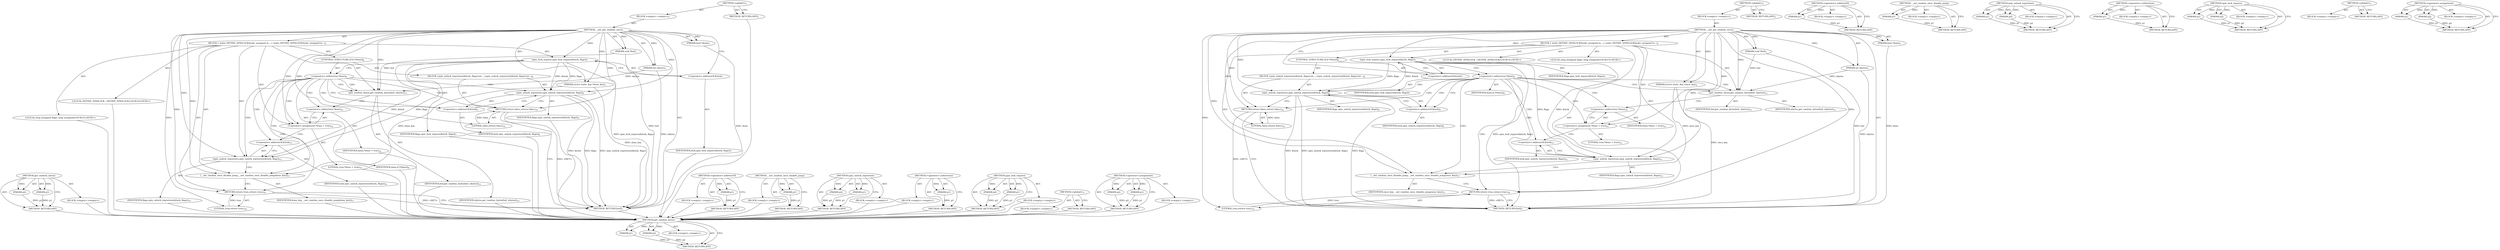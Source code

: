 digraph "&lt;operator&gt;.assignment" {
vulnerable_92 [label=<(METHOD,get_random_bytes)>];
vulnerable_93 [label=<(PARAM,p1)>];
vulnerable_94 [label=<(PARAM,p2)>];
vulnerable_95 [label=<(BLOCK,&lt;empty&gt;,&lt;empty&gt;)>];
vulnerable_96 [label=<(METHOD_RETURN,ANY)>];
vulnerable_6 [label=<(METHOD,&lt;global&gt;)<SUB>1</SUB>>];
vulnerable_7 [label=<(BLOCK,&lt;empty&gt;,&lt;empty&gt;)<SUB>1</SUB>>];
vulnerable_8 [label=<(METHOD,__net_get_random_once)<SUB>1</SUB>>];
vulnerable_9 [label=<(PARAM,void *buf)<SUB>1</SUB>>];
vulnerable_10 [label=<(PARAM,int nbytes)<SUB>1</SUB>>];
vulnerable_11 [label=<(PARAM,bool *done)<SUB>1</SUB>>];
vulnerable_12 [label=<(PARAM,struct static_key *done_key)<SUB>2</SUB>>];
vulnerable_13 [label=<(BLOCK,{
 	static DEFINE_SPINLOCK(lock);
 	unsigned lo...,{
 	static DEFINE_SPINLOCK(lock);
 	unsigned lo...)<SUB>3</SUB>>];
vulnerable_14 [label="<(LOCAL,DEFINE_SPINLOCK : DEFINE_SPINLOCK)<SUB>4</SUB>>"];
vulnerable_15 [label="<(LOCAL,long unsigned flags: long unsigned)<SUB>5</SUB>>"];
vulnerable_16 [label=<(spin_lock_irqsave,spin_lock_irqsave(&amp;lock, flags))<SUB>7</SUB>>];
vulnerable_17 [label=<(&lt;operator&gt;.addressOf,&amp;lock)<SUB>7</SUB>>];
vulnerable_18 [label=<(IDENTIFIER,lock,spin_lock_irqsave(&amp;lock, flags))<SUB>7</SUB>>];
vulnerable_19 [label=<(IDENTIFIER,flags,spin_lock_irqsave(&amp;lock, flags))<SUB>7</SUB>>];
vulnerable_20 [label=<(CONTROL_STRUCTURE,IF,if (*done))<SUB>8</SUB>>];
vulnerable_21 [label=<(&lt;operator&gt;.indirection,*done)<SUB>8</SUB>>];
vulnerable_22 [label=<(IDENTIFIER,done,if (*done))<SUB>8</SUB>>];
vulnerable_23 [label=<(BLOCK,{
		spin_unlock_irqrestore(&amp;lock, flags);
		ret...,{
		spin_unlock_irqrestore(&amp;lock, flags);
		ret...)<SUB>8</SUB>>];
vulnerable_24 [label=<(spin_unlock_irqrestore,spin_unlock_irqrestore(&amp;lock, flags))<SUB>9</SUB>>];
vulnerable_25 [label=<(&lt;operator&gt;.addressOf,&amp;lock)<SUB>9</SUB>>];
vulnerable_26 [label=<(IDENTIFIER,lock,spin_unlock_irqrestore(&amp;lock, flags))<SUB>9</SUB>>];
vulnerable_27 [label=<(IDENTIFIER,flags,spin_unlock_irqrestore(&amp;lock, flags))<SUB>9</SUB>>];
vulnerable_28 [label=<(RETURN,return false;,return false;)<SUB>10</SUB>>];
vulnerable_29 [label=<(LITERAL,false,return false;)<SUB>10</SUB>>];
vulnerable_30 [label=<(get_random_bytes,get_random_bytes(buf, nbytes))<SUB>13</SUB>>];
vulnerable_31 [label=<(IDENTIFIER,buf,get_random_bytes(buf, nbytes))<SUB>13</SUB>>];
vulnerable_32 [label=<(IDENTIFIER,nbytes,get_random_bytes(buf, nbytes))<SUB>13</SUB>>];
vulnerable_33 [label=<(&lt;operator&gt;.assignment,*done = true)<SUB>14</SUB>>];
vulnerable_34 [label=<(&lt;operator&gt;.indirection,*done)<SUB>14</SUB>>];
vulnerable_35 [label=<(IDENTIFIER,done,*done = true)<SUB>14</SUB>>];
vulnerable_36 [label=<(LITERAL,true,*done = true)<SUB>14</SUB>>];
vulnerable_37 [label=<(spin_unlock_irqrestore,spin_unlock_irqrestore(&amp;lock, flags))<SUB>15</SUB>>];
vulnerable_38 [label=<(&lt;operator&gt;.addressOf,&amp;lock)<SUB>15</SUB>>];
vulnerable_39 [label=<(IDENTIFIER,lock,spin_unlock_irqrestore(&amp;lock, flags))<SUB>15</SUB>>];
vulnerable_40 [label=<(IDENTIFIER,flags,spin_unlock_irqrestore(&amp;lock, flags))<SUB>15</SUB>>];
vulnerable_41 [label=<(__net_random_once_disable_jump,__net_random_once_disable_jump(done_key))<SUB>17</SUB>>];
vulnerable_42 [label=<(IDENTIFIER,done_key,__net_random_once_disable_jump(done_key))<SUB>17</SUB>>];
vulnerable_43 [label=<(RETURN,return true;,return true;)<SUB>19</SUB>>];
vulnerable_44 [label=<(LITERAL,true,return true;)<SUB>19</SUB>>];
vulnerable_45 [label=<(METHOD_RETURN,bool)<SUB>1</SUB>>];
vulnerable_47 [label=<(METHOD_RETURN,ANY)<SUB>1</SUB>>];
vulnerable_79 [label=<(METHOD,&lt;operator&gt;.addressOf)>];
vulnerable_80 [label=<(PARAM,p1)>];
vulnerable_81 [label=<(BLOCK,&lt;empty&gt;,&lt;empty&gt;)>];
vulnerable_82 [label=<(METHOD_RETURN,ANY)>];
vulnerable_102 [label=<(METHOD,__net_random_once_disable_jump)>];
vulnerable_103 [label=<(PARAM,p1)>];
vulnerable_104 [label=<(BLOCK,&lt;empty&gt;,&lt;empty&gt;)>];
vulnerable_105 [label=<(METHOD_RETURN,ANY)>];
vulnerable_87 [label=<(METHOD,spin_unlock_irqrestore)>];
vulnerable_88 [label=<(PARAM,p1)>];
vulnerable_89 [label=<(PARAM,p2)>];
vulnerable_90 [label=<(BLOCK,&lt;empty&gt;,&lt;empty&gt;)>];
vulnerable_91 [label=<(METHOD_RETURN,ANY)>];
vulnerable_83 [label=<(METHOD,&lt;operator&gt;.indirection)>];
vulnerable_84 [label=<(PARAM,p1)>];
vulnerable_85 [label=<(BLOCK,&lt;empty&gt;,&lt;empty&gt;)>];
vulnerable_86 [label=<(METHOD_RETURN,ANY)>];
vulnerable_74 [label=<(METHOD,spin_lock_irqsave)>];
vulnerable_75 [label=<(PARAM,p1)>];
vulnerable_76 [label=<(PARAM,p2)>];
vulnerable_77 [label=<(BLOCK,&lt;empty&gt;,&lt;empty&gt;)>];
vulnerable_78 [label=<(METHOD_RETURN,ANY)>];
vulnerable_68 [label=<(METHOD,&lt;global&gt;)<SUB>1</SUB>>];
vulnerable_69 [label=<(BLOCK,&lt;empty&gt;,&lt;empty&gt;)>];
vulnerable_70 [label=<(METHOD_RETURN,ANY)>];
vulnerable_97 [label=<(METHOD,&lt;operator&gt;.assignment)>];
vulnerable_98 [label=<(PARAM,p1)>];
vulnerable_99 [label=<(PARAM,p2)>];
vulnerable_100 [label=<(BLOCK,&lt;empty&gt;,&lt;empty&gt;)>];
vulnerable_101 [label=<(METHOD_RETURN,ANY)>];
fixed_92 [label=<(METHOD,get_random_bytes)>];
fixed_93 [label=<(PARAM,p1)>];
fixed_94 [label=<(PARAM,p2)>];
fixed_95 [label=<(BLOCK,&lt;empty&gt;,&lt;empty&gt;)>];
fixed_96 [label=<(METHOD_RETURN,ANY)>];
fixed_6 [label=<(METHOD,&lt;global&gt;)<SUB>1</SUB>>];
fixed_7 [label=<(BLOCK,&lt;empty&gt;,&lt;empty&gt;)<SUB>1</SUB>>];
fixed_8 [label=<(METHOD,__net_get_random_once)<SUB>1</SUB>>];
fixed_9 [label=<(PARAM,void *buf)<SUB>1</SUB>>];
fixed_10 [label=<(PARAM,int nbytes)<SUB>1</SUB>>];
fixed_11 [label=<(PARAM,bool *done)<SUB>1</SUB>>];
fixed_12 [label=<(PARAM,struct static_key *once_key)<SUB>2</SUB>>];
fixed_13 [label=<(BLOCK,{
 	static DEFINE_SPINLOCK(lock);
 	unsigned lo...,{
 	static DEFINE_SPINLOCK(lock);
 	unsigned lo...)<SUB>3</SUB>>];
fixed_14 [label="<(LOCAL,DEFINE_SPINLOCK : DEFINE_SPINLOCK)<SUB>4</SUB>>"];
fixed_15 [label="<(LOCAL,long unsigned flags: long unsigned)<SUB>5</SUB>>"];
fixed_16 [label=<(spin_lock_irqsave,spin_lock_irqsave(&amp;lock, flags))<SUB>7</SUB>>];
fixed_17 [label=<(&lt;operator&gt;.addressOf,&amp;lock)<SUB>7</SUB>>];
fixed_18 [label=<(IDENTIFIER,lock,spin_lock_irqsave(&amp;lock, flags))<SUB>7</SUB>>];
fixed_19 [label=<(IDENTIFIER,flags,spin_lock_irqsave(&amp;lock, flags))<SUB>7</SUB>>];
fixed_20 [label=<(CONTROL_STRUCTURE,IF,if (*done))<SUB>8</SUB>>];
fixed_21 [label=<(&lt;operator&gt;.indirection,*done)<SUB>8</SUB>>];
fixed_22 [label=<(IDENTIFIER,done,if (*done))<SUB>8</SUB>>];
fixed_23 [label=<(BLOCK,{
		spin_unlock_irqrestore(&amp;lock, flags);
		ret...,{
		spin_unlock_irqrestore(&amp;lock, flags);
		ret...)<SUB>8</SUB>>];
fixed_24 [label=<(spin_unlock_irqrestore,spin_unlock_irqrestore(&amp;lock, flags))<SUB>9</SUB>>];
fixed_25 [label=<(&lt;operator&gt;.addressOf,&amp;lock)<SUB>9</SUB>>];
fixed_26 [label=<(IDENTIFIER,lock,spin_unlock_irqrestore(&amp;lock, flags))<SUB>9</SUB>>];
fixed_27 [label=<(IDENTIFIER,flags,spin_unlock_irqrestore(&amp;lock, flags))<SUB>9</SUB>>];
fixed_28 [label=<(RETURN,return false;,return false;)<SUB>10</SUB>>];
fixed_29 [label=<(LITERAL,false,return false;)<SUB>10</SUB>>];
fixed_30 [label=<(get_random_bytes,get_random_bytes(buf, nbytes))<SUB>13</SUB>>];
fixed_31 [label=<(IDENTIFIER,buf,get_random_bytes(buf, nbytes))<SUB>13</SUB>>];
fixed_32 [label=<(IDENTIFIER,nbytes,get_random_bytes(buf, nbytes))<SUB>13</SUB>>];
fixed_33 [label=<(&lt;operator&gt;.assignment,*done = true)<SUB>14</SUB>>];
fixed_34 [label=<(&lt;operator&gt;.indirection,*done)<SUB>14</SUB>>];
fixed_35 [label=<(IDENTIFIER,done,*done = true)<SUB>14</SUB>>];
fixed_36 [label=<(LITERAL,true,*done = true)<SUB>14</SUB>>];
fixed_37 [label=<(spin_unlock_irqrestore,spin_unlock_irqrestore(&amp;lock, flags))<SUB>15</SUB>>];
fixed_38 [label=<(&lt;operator&gt;.addressOf,&amp;lock)<SUB>15</SUB>>];
fixed_39 [label=<(IDENTIFIER,lock,spin_unlock_irqrestore(&amp;lock, flags))<SUB>15</SUB>>];
fixed_40 [label=<(IDENTIFIER,flags,spin_unlock_irqrestore(&amp;lock, flags))<SUB>15</SUB>>];
fixed_41 [label=<(__net_random_once_disable_jump,__net_random_once_disable_jump(once_key))<SUB>17</SUB>>];
fixed_42 [label=<(IDENTIFIER,once_key,__net_random_once_disable_jump(once_key))<SUB>17</SUB>>];
fixed_43 [label=<(RETURN,return true;,return true;)<SUB>19</SUB>>];
fixed_44 [label=<(LITERAL,true,return true;)<SUB>19</SUB>>];
fixed_45 [label=<(METHOD_RETURN,bool)<SUB>1</SUB>>];
fixed_47 [label=<(METHOD_RETURN,ANY)<SUB>1</SUB>>];
fixed_79 [label=<(METHOD,&lt;operator&gt;.addressOf)>];
fixed_80 [label=<(PARAM,p1)>];
fixed_81 [label=<(BLOCK,&lt;empty&gt;,&lt;empty&gt;)>];
fixed_82 [label=<(METHOD_RETURN,ANY)>];
fixed_102 [label=<(METHOD,__net_random_once_disable_jump)>];
fixed_103 [label=<(PARAM,p1)>];
fixed_104 [label=<(BLOCK,&lt;empty&gt;,&lt;empty&gt;)>];
fixed_105 [label=<(METHOD_RETURN,ANY)>];
fixed_87 [label=<(METHOD,spin_unlock_irqrestore)>];
fixed_88 [label=<(PARAM,p1)>];
fixed_89 [label=<(PARAM,p2)>];
fixed_90 [label=<(BLOCK,&lt;empty&gt;,&lt;empty&gt;)>];
fixed_91 [label=<(METHOD_RETURN,ANY)>];
fixed_83 [label=<(METHOD,&lt;operator&gt;.indirection)>];
fixed_84 [label=<(PARAM,p1)>];
fixed_85 [label=<(BLOCK,&lt;empty&gt;,&lt;empty&gt;)>];
fixed_86 [label=<(METHOD_RETURN,ANY)>];
fixed_74 [label=<(METHOD,spin_lock_irqsave)>];
fixed_75 [label=<(PARAM,p1)>];
fixed_76 [label=<(PARAM,p2)>];
fixed_77 [label=<(BLOCK,&lt;empty&gt;,&lt;empty&gt;)>];
fixed_78 [label=<(METHOD_RETURN,ANY)>];
fixed_68 [label=<(METHOD,&lt;global&gt;)<SUB>1</SUB>>];
fixed_69 [label=<(BLOCK,&lt;empty&gt;,&lt;empty&gt;)>];
fixed_70 [label=<(METHOD_RETURN,ANY)>];
fixed_97 [label=<(METHOD,&lt;operator&gt;.assignment)>];
fixed_98 [label=<(PARAM,p1)>];
fixed_99 [label=<(PARAM,p2)>];
fixed_100 [label=<(BLOCK,&lt;empty&gt;,&lt;empty&gt;)>];
fixed_101 [label=<(METHOD_RETURN,ANY)>];
vulnerable_92 -> vulnerable_93  [key=0, label="AST: "];
vulnerable_92 -> vulnerable_93  [key=1, label="DDG: "];
vulnerable_92 -> vulnerable_95  [key=0, label="AST: "];
vulnerable_92 -> vulnerable_94  [key=0, label="AST: "];
vulnerable_92 -> vulnerable_94  [key=1, label="DDG: "];
vulnerable_92 -> vulnerable_96  [key=0, label="AST: "];
vulnerable_92 -> vulnerable_96  [key=1, label="CFG: "];
vulnerable_93 -> vulnerable_96  [key=0, label="DDG: p1"];
vulnerable_94 -> vulnerable_96  [key=0, label="DDG: p2"];
vulnerable_95 -> fixed_92  [key=0];
vulnerable_96 -> fixed_92  [key=0];
vulnerable_6 -> vulnerable_7  [key=0, label="AST: "];
vulnerable_6 -> vulnerable_47  [key=0, label="AST: "];
vulnerable_6 -> vulnerable_47  [key=1, label="CFG: "];
vulnerable_7 -> vulnerable_8  [key=0, label="AST: "];
vulnerable_8 -> vulnerable_9  [key=0, label="AST: "];
vulnerable_8 -> vulnerable_9  [key=1, label="DDG: "];
vulnerable_8 -> vulnerable_10  [key=0, label="AST: "];
vulnerable_8 -> vulnerable_10  [key=1, label="DDG: "];
vulnerable_8 -> vulnerable_11  [key=0, label="AST: "];
vulnerable_8 -> vulnerable_11  [key=1, label="DDG: "];
vulnerable_8 -> vulnerable_12  [key=0, label="AST: "];
vulnerable_8 -> vulnerable_12  [key=1, label="DDG: "];
vulnerable_8 -> vulnerable_13  [key=0, label="AST: "];
vulnerable_8 -> vulnerable_45  [key=0, label="AST: "];
vulnerable_8 -> vulnerable_17  [key=0, label="CFG: "];
vulnerable_8 -> vulnerable_33  [key=0, label="DDG: "];
vulnerable_8 -> vulnerable_43  [key=0, label="DDG: "];
vulnerable_8 -> vulnerable_16  [key=0, label="DDG: "];
vulnerable_8 -> vulnerable_30  [key=0, label="DDG: "];
vulnerable_8 -> vulnerable_37  [key=0, label="DDG: "];
vulnerable_8 -> vulnerable_41  [key=0, label="DDG: "];
vulnerable_8 -> vulnerable_44  [key=0, label="DDG: "];
vulnerable_8 -> vulnerable_28  [key=0, label="DDG: "];
vulnerable_8 -> vulnerable_24  [key=0, label="DDG: "];
vulnerable_8 -> vulnerable_29  [key=0, label="DDG: "];
vulnerable_9 -> vulnerable_45  [key=0, label="DDG: buf"];
vulnerable_9 -> vulnerable_30  [key=0, label="DDG: buf"];
vulnerable_10 -> vulnerable_45  [key=0, label="DDG: nbytes"];
vulnerable_10 -> vulnerable_30  [key=0, label="DDG: nbytes"];
vulnerable_11 -> vulnerable_45  [key=0, label="DDG: done"];
vulnerable_12 -> vulnerable_45  [key=0, label="DDG: done_key"];
vulnerable_12 -> vulnerable_41  [key=0, label="DDG: done_key"];
vulnerable_13 -> vulnerable_14  [key=0, label="AST: "];
vulnerable_13 -> vulnerable_15  [key=0, label="AST: "];
vulnerable_13 -> vulnerable_16  [key=0, label="AST: "];
vulnerable_13 -> vulnerable_20  [key=0, label="AST: "];
vulnerable_13 -> vulnerable_30  [key=0, label="AST: "];
vulnerable_13 -> vulnerable_33  [key=0, label="AST: "];
vulnerable_13 -> vulnerable_37  [key=0, label="AST: "];
vulnerable_13 -> vulnerable_41  [key=0, label="AST: "];
vulnerable_13 -> vulnerable_43  [key=0, label="AST: "];
vulnerable_14 -> fixed_92  [key=0];
vulnerable_15 -> fixed_92  [key=0];
vulnerable_16 -> vulnerable_17  [key=0, label="AST: "];
vulnerable_16 -> vulnerable_19  [key=0, label="AST: "];
vulnerable_16 -> vulnerable_21  [key=0, label="CFG: "];
vulnerable_16 -> vulnerable_45  [key=0, label="DDG: spin_lock_irqsave(&amp;lock, flags)"];
vulnerable_16 -> vulnerable_37  [key=0, label="DDG: &amp;lock"];
vulnerable_16 -> vulnerable_37  [key=1, label="DDG: flags"];
vulnerable_16 -> vulnerable_24  [key=0, label="DDG: &amp;lock"];
vulnerable_16 -> vulnerable_24  [key=1, label="DDG: flags"];
vulnerable_17 -> vulnerable_18  [key=0, label="AST: "];
vulnerable_17 -> vulnerable_16  [key=0, label="CFG: "];
vulnerable_18 -> fixed_92  [key=0];
vulnerable_19 -> fixed_92  [key=0];
vulnerable_20 -> vulnerable_21  [key=0, label="AST: "];
vulnerable_20 -> vulnerable_23  [key=0, label="AST: "];
vulnerable_21 -> vulnerable_22  [key=0, label="AST: "];
vulnerable_21 -> vulnerable_25  [key=0, label="CFG: "];
vulnerable_21 -> vulnerable_25  [key=1, label="CDG: "];
vulnerable_21 -> vulnerable_30  [key=0, label="CFG: "];
vulnerable_21 -> vulnerable_30  [key=1, label="CDG: "];
vulnerable_21 -> vulnerable_24  [key=0, label="CDG: "];
vulnerable_21 -> vulnerable_34  [key=0, label="CDG: "];
vulnerable_21 -> vulnerable_33  [key=0, label="CDG: "];
vulnerable_21 -> vulnerable_28  [key=0, label="CDG: "];
vulnerable_21 -> vulnerable_37  [key=0, label="CDG: "];
vulnerable_21 -> vulnerable_38  [key=0, label="CDG: "];
vulnerable_21 -> vulnerable_41  [key=0, label="CDG: "];
vulnerable_21 -> vulnerable_43  [key=0, label="CDG: "];
vulnerable_22 -> fixed_92  [key=0];
vulnerable_23 -> vulnerable_24  [key=0, label="AST: "];
vulnerable_23 -> vulnerable_28  [key=0, label="AST: "];
vulnerable_24 -> vulnerable_25  [key=0, label="AST: "];
vulnerable_24 -> vulnerable_27  [key=0, label="AST: "];
vulnerable_24 -> vulnerable_28  [key=0, label="CFG: "];
vulnerable_24 -> vulnerable_45  [key=0, label="DDG: &amp;lock"];
vulnerable_24 -> vulnerable_45  [key=1, label="DDG: flags"];
vulnerable_24 -> vulnerable_45  [key=2, label="DDG: spin_unlock_irqrestore(&amp;lock, flags)"];
vulnerable_25 -> vulnerable_26  [key=0, label="AST: "];
vulnerable_25 -> vulnerable_24  [key=0, label="CFG: "];
vulnerable_26 -> fixed_92  [key=0];
vulnerable_27 -> fixed_92  [key=0];
vulnerable_28 -> vulnerable_29  [key=0, label="AST: "];
vulnerable_28 -> vulnerable_45  [key=0, label="CFG: "];
vulnerable_28 -> vulnerable_45  [key=1, label="DDG: &lt;RET&gt;"];
vulnerable_29 -> vulnerable_28  [key=0, label="DDG: false"];
vulnerable_30 -> vulnerable_31  [key=0, label="AST: "];
vulnerable_30 -> vulnerable_32  [key=0, label="AST: "];
vulnerable_30 -> vulnerable_34  [key=0, label="CFG: "];
vulnerable_31 -> fixed_92  [key=0];
vulnerable_32 -> fixed_92  [key=0];
vulnerable_33 -> vulnerable_34  [key=0, label="AST: "];
vulnerable_33 -> vulnerable_36  [key=0, label="AST: "];
vulnerable_33 -> vulnerable_38  [key=0, label="CFG: "];
vulnerable_34 -> vulnerable_35  [key=0, label="AST: "];
vulnerable_34 -> vulnerable_33  [key=0, label="CFG: "];
vulnerable_35 -> fixed_92  [key=0];
vulnerable_36 -> fixed_92  [key=0];
vulnerable_37 -> vulnerable_38  [key=0, label="AST: "];
vulnerable_37 -> vulnerable_40  [key=0, label="AST: "];
vulnerable_37 -> vulnerable_41  [key=0, label="CFG: "];
vulnerable_38 -> vulnerable_39  [key=0, label="AST: "];
vulnerable_38 -> vulnerable_37  [key=0, label="CFG: "];
vulnerable_39 -> fixed_92  [key=0];
vulnerable_40 -> fixed_92  [key=0];
vulnerable_41 -> vulnerable_42  [key=0, label="AST: "];
vulnerable_41 -> vulnerable_43  [key=0, label="CFG: "];
vulnerable_42 -> fixed_92  [key=0];
vulnerable_43 -> vulnerable_44  [key=0, label="AST: "];
vulnerable_43 -> vulnerable_45  [key=0, label="CFG: "];
vulnerable_43 -> vulnerable_45  [key=1, label="DDG: &lt;RET&gt;"];
vulnerable_44 -> vulnerable_43  [key=0, label="DDG: true"];
vulnerable_45 -> fixed_92  [key=0];
vulnerable_47 -> fixed_92  [key=0];
vulnerable_79 -> vulnerable_80  [key=0, label="AST: "];
vulnerable_79 -> vulnerable_80  [key=1, label="DDG: "];
vulnerable_79 -> vulnerable_81  [key=0, label="AST: "];
vulnerable_79 -> vulnerable_82  [key=0, label="AST: "];
vulnerable_79 -> vulnerable_82  [key=1, label="CFG: "];
vulnerable_80 -> vulnerable_82  [key=0, label="DDG: p1"];
vulnerable_81 -> fixed_92  [key=0];
vulnerable_82 -> fixed_92  [key=0];
vulnerable_102 -> vulnerable_103  [key=0, label="AST: "];
vulnerable_102 -> vulnerable_103  [key=1, label="DDG: "];
vulnerable_102 -> vulnerable_104  [key=0, label="AST: "];
vulnerable_102 -> vulnerable_105  [key=0, label="AST: "];
vulnerable_102 -> vulnerable_105  [key=1, label="CFG: "];
vulnerable_103 -> vulnerable_105  [key=0, label="DDG: p1"];
vulnerable_104 -> fixed_92  [key=0];
vulnerable_105 -> fixed_92  [key=0];
vulnerable_87 -> vulnerable_88  [key=0, label="AST: "];
vulnerable_87 -> vulnerable_88  [key=1, label="DDG: "];
vulnerable_87 -> vulnerable_90  [key=0, label="AST: "];
vulnerable_87 -> vulnerable_89  [key=0, label="AST: "];
vulnerable_87 -> vulnerable_89  [key=1, label="DDG: "];
vulnerable_87 -> vulnerable_91  [key=0, label="AST: "];
vulnerable_87 -> vulnerable_91  [key=1, label="CFG: "];
vulnerable_88 -> vulnerable_91  [key=0, label="DDG: p1"];
vulnerable_89 -> vulnerable_91  [key=0, label="DDG: p2"];
vulnerable_90 -> fixed_92  [key=0];
vulnerable_91 -> fixed_92  [key=0];
vulnerable_83 -> vulnerable_84  [key=0, label="AST: "];
vulnerable_83 -> vulnerable_84  [key=1, label="DDG: "];
vulnerable_83 -> vulnerable_85  [key=0, label="AST: "];
vulnerable_83 -> vulnerable_86  [key=0, label="AST: "];
vulnerable_83 -> vulnerable_86  [key=1, label="CFG: "];
vulnerable_84 -> vulnerable_86  [key=0, label="DDG: p1"];
vulnerable_85 -> fixed_92  [key=0];
vulnerable_86 -> fixed_92  [key=0];
vulnerable_74 -> vulnerable_75  [key=0, label="AST: "];
vulnerable_74 -> vulnerable_75  [key=1, label="DDG: "];
vulnerable_74 -> vulnerable_77  [key=0, label="AST: "];
vulnerable_74 -> vulnerable_76  [key=0, label="AST: "];
vulnerable_74 -> vulnerable_76  [key=1, label="DDG: "];
vulnerable_74 -> vulnerable_78  [key=0, label="AST: "];
vulnerable_74 -> vulnerable_78  [key=1, label="CFG: "];
vulnerable_75 -> vulnerable_78  [key=0, label="DDG: p1"];
vulnerable_76 -> vulnerable_78  [key=0, label="DDG: p2"];
vulnerable_77 -> fixed_92  [key=0];
vulnerable_78 -> fixed_92  [key=0];
vulnerable_68 -> vulnerable_69  [key=0, label="AST: "];
vulnerable_68 -> vulnerable_70  [key=0, label="AST: "];
vulnerable_68 -> vulnerable_70  [key=1, label="CFG: "];
vulnerable_69 -> fixed_92  [key=0];
vulnerable_70 -> fixed_92  [key=0];
vulnerable_97 -> vulnerable_98  [key=0, label="AST: "];
vulnerable_97 -> vulnerable_98  [key=1, label="DDG: "];
vulnerable_97 -> vulnerable_100  [key=0, label="AST: "];
vulnerable_97 -> vulnerable_99  [key=0, label="AST: "];
vulnerable_97 -> vulnerable_99  [key=1, label="DDG: "];
vulnerable_97 -> vulnerable_101  [key=0, label="AST: "];
vulnerable_97 -> vulnerable_101  [key=1, label="CFG: "];
vulnerable_98 -> vulnerable_101  [key=0, label="DDG: p1"];
vulnerable_99 -> vulnerable_101  [key=0, label="DDG: p2"];
vulnerable_100 -> fixed_92  [key=0];
vulnerable_101 -> fixed_92  [key=0];
fixed_92 -> fixed_93  [key=0, label="AST: "];
fixed_92 -> fixed_93  [key=1, label="DDG: "];
fixed_92 -> fixed_95  [key=0, label="AST: "];
fixed_92 -> fixed_94  [key=0, label="AST: "];
fixed_92 -> fixed_94  [key=1, label="DDG: "];
fixed_92 -> fixed_96  [key=0, label="AST: "];
fixed_92 -> fixed_96  [key=1, label="CFG: "];
fixed_93 -> fixed_96  [key=0, label="DDG: p1"];
fixed_94 -> fixed_96  [key=0, label="DDG: p2"];
fixed_6 -> fixed_7  [key=0, label="AST: "];
fixed_6 -> fixed_47  [key=0, label="AST: "];
fixed_6 -> fixed_47  [key=1, label="CFG: "];
fixed_7 -> fixed_8  [key=0, label="AST: "];
fixed_8 -> fixed_9  [key=0, label="AST: "];
fixed_8 -> fixed_9  [key=1, label="DDG: "];
fixed_8 -> fixed_10  [key=0, label="AST: "];
fixed_8 -> fixed_10  [key=1, label="DDG: "];
fixed_8 -> fixed_11  [key=0, label="AST: "];
fixed_8 -> fixed_11  [key=1, label="DDG: "];
fixed_8 -> fixed_12  [key=0, label="AST: "];
fixed_8 -> fixed_12  [key=1, label="DDG: "];
fixed_8 -> fixed_13  [key=0, label="AST: "];
fixed_8 -> fixed_45  [key=0, label="AST: "];
fixed_8 -> fixed_17  [key=0, label="CFG: "];
fixed_8 -> fixed_33  [key=0, label="DDG: "];
fixed_8 -> fixed_43  [key=0, label="DDG: "];
fixed_8 -> fixed_16  [key=0, label="DDG: "];
fixed_8 -> fixed_30  [key=0, label="DDG: "];
fixed_8 -> fixed_37  [key=0, label="DDG: "];
fixed_8 -> fixed_41  [key=0, label="DDG: "];
fixed_8 -> fixed_44  [key=0, label="DDG: "];
fixed_8 -> fixed_28  [key=0, label="DDG: "];
fixed_8 -> fixed_24  [key=0, label="DDG: "];
fixed_8 -> fixed_29  [key=0, label="DDG: "];
fixed_9 -> fixed_45  [key=0, label="DDG: buf"];
fixed_9 -> fixed_30  [key=0, label="DDG: buf"];
fixed_10 -> fixed_45  [key=0, label="DDG: nbytes"];
fixed_10 -> fixed_30  [key=0, label="DDG: nbytes"];
fixed_11 -> fixed_45  [key=0, label="DDG: done"];
fixed_12 -> fixed_45  [key=0, label="DDG: once_key"];
fixed_12 -> fixed_41  [key=0, label="DDG: once_key"];
fixed_13 -> fixed_14  [key=0, label="AST: "];
fixed_13 -> fixed_15  [key=0, label="AST: "];
fixed_13 -> fixed_16  [key=0, label="AST: "];
fixed_13 -> fixed_20  [key=0, label="AST: "];
fixed_13 -> fixed_30  [key=0, label="AST: "];
fixed_13 -> fixed_33  [key=0, label="AST: "];
fixed_13 -> fixed_37  [key=0, label="AST: "];
fixed_13 -> fixed_41  [key=0, label="AST: "];
fixed_13 -> fixed_43  [key=0, label="AST: "];
fixed_16 -> fixed_17  [key=0, label="AST: "];
fixed_16 -> fixed_19  [key=0, label="AST: "];
fixed_16 -> fixed_21  [key=0, label="CFG: "];
fixed_16 -> fixed_45  [key=0, label="DDG: spin_lock_irqsave(&amp;lock, flags)"];
fixed_16 -> fixed_37  [key=0, label="DDG: &amp;lock"];
fixed_16 -> fixed_37  [key=1, label="DDG: flags"];
fixed_16 -> fixed_24  [key=0, label="DDG: &amp;lock"];
fixed_16 -> fixed_24  [key=1, label="DDG: flags"];
fixed_17 -> fixed_18  [key=0, label="AST: "];
fixed_17 -> fixed_16  [key=0, label="CFG: "];
fixed_20 -> fixed_21  [key=0, label="AST: "];
fixed_20 -> fixed_23  [key=0, label="AST: "];
fixed_21 -> fixed_22  [key=0, label="AST: "];
fixed_21 -> fixed_25  [key=0, label="CFG: "];
fixed_21 -> fixed_25  [key=1, label="CDG: "];
fixed_21 -> fixed_30  [key=0, label="CFG: "];
fixed_21 -> fixed_30  [key=1, label="CDG: "];
fixed_21 -> fixed_24  [key=0, label="CDG: "];
fixed_21 -> fixed_34  [key=0, label="CDG: "];
fixed_21 -> fixed_33  [key=0, label="CDG: "];
fixed_21 -> fixed_28  [key=0, label="CDG: "];
fixed_21 -> fixed_37  [key=0, label="CDG: "];
fixed_21 -> fixed_38  [key=0, label="CDG: "];
fixed_21 -> fixed_41  [key=0, label="CDG: "];
fixed_21 -> fixed_43  [key=0, label="CDG: "];
fixed_23 -> fixed_24  [key=0, label="AST: "];
fixed_23 -> fixed_28  [key=0, label="AST: "];
fixed_24 -> fixed_25  [key=0, label="AST: "];
fixed_24 -> fixed_27  [key=0, label="AST: "];
fixed_24 -> fixed_28  [key=0, label="CFG: "];
fixed_24 -> fixed_45  [key=0, label="DDG: &amp;lock"];
fixed_24 -> fixed_45  [key=1, label="DDG: flags"];
fixed_24 -> fixed_45  [key=2, label="DDG: spin_unlock_irqrestore(&amp;lock, flags)"];
fixed_25 -> fixed_26  [key=0, label="AST: "];
fixed_25 -> fixed_24  [key=0, label="CFG: "];
fixed_28 -> fixed_29  [key=0, label="AST: "];
fixed_28 -> fixed_45  [key=0, label="CFG: "];
fixed_28 -> fixed_45  [key=1, label="DDG: &lt;RET&gt;"];
fixed_29 -> fixed_28  [key=0, label="DDG: false"];
fixed_30 -> fixed_31  [key=0, label="AST: "];
fixed_30 -> fixed_32  [key=0, label="AST: "];
fixed_30 -> fixed_34  [key=0, label="CFG: "];
fixed_33 -> fixed_34  [key=0, label="AST: "];
fixed_33 -> fixed_36  [key=0, label="AST: "];
fixed_33 -> fixed_38  [key=0, label="CFG: "];
fixed_34 -> fixed_35  [key=0, label="AST: "];
fixed_34 -> fixed_33  [key=0, label="CFG: "];
fixed_37 -> fixed_38  [key=0, label="AST: "];
fixed_37 -> fixed_40  [key=0, label="AST: "];
fixed_37 -> fixed_41  [key=0, label="CFG: "];
fixed_38 -> fixed_39  [key=0, label="AST: "];
fixed_38 -> fixed_37  [key=0, label="CFG: "];
fixed_41 -> fixed_42  [key=0, label="AST: "];
fixed_41 -> fixed_43  [key=0, label="CFG: "];
fixed_43 -> fixed_44  [key=0, label="AST: "];
fixed_43 -> fixed_45  [key=0, label="CFG: "];
fixed_43 -> fixed_45  [key=1, label="DDG: &lt;RET&gt;"];
fixed_44 -> fixed_43  [key=0, label="DDG: true"];
fixed_79 -> fixed_80  [key=0, label="AST: "];
fixed_79 -> fixed_80  [key=1, label="DDG: "];
fixed_79 -> fixed_81  [key=0, label="AST: "];
fixed_79 -> fixed_82  [key=0, label="AST: "];
fixed_79 -> fixed_82  [key=1, label="CFG: "];
fixed_80 -> fixed_82  [key=0, label="DDG: p1"];
fixed_102 -> fixed_103  [key=0, label="AST: "];
fixed_102 -> fixed_103  [key=1, label="DDG: "];
fixed_102 -> fixed_104  [key=0, label="AST: "];
fixed_102 -> fixed_105  [key=0, label="AST: "];
fixed_102 -> fixed_105  [key=1, label="CFG: "];
fixed_103 -> fixed_105  [key=0, label="DDG: p1"];
fixed_87 -> fixed_88  [key=0, label="AST: "];
fixed_87 -> fixed_88  [key=1, label="DDG: "];
fixed_87 -> fixed_90  [key=0, label="AST: "];
fixed_87 -> fixed_89  [key=0, label="AST: "];
fixed_87 -> fixed_89  [key=1, label="DDG: "];
fixed_87 -> fixed_91  [key=0, label="AST: "];
fixed_87 -> fixed_91  [key=1, label="CFG: "];
fixed_88 -> fixed_91  [key=0, label="DDG: p1"];
fixed_89 -> fixed_91  [key=0, label="DDG: p2"];
fixed_83 -> fixed_84  [key=0, label="AST: "];
fixed_83 -> fixed_84  [key=1, label="DDG: "];
fixed_83 -> fixed_85  [key=0, label="AST: "];
fixed_83 -> fixed_86  [key=0, label="AST: "];
fixed_83 -> fixed_86  [key=1, label="CFG: "];
fixed_84 -> fixed_86  [key=0, label="DDG: p1"];
fixed_74 -> fixed_75  [key=0, label="AST: "];
fixed_74 -> fixed_75  [key=1, label="DDG: "];
fixed_74 -> fixed_77  [key=0, label="AST: "];
fixed_74 -> fixed_76  [key=0, label="AST: "];
fixed_74 -> fixed_76  [key=1, label="DDG: "];
fixed_74 -> fixed_78  [key=0, label="AST: "];
fixed_74 -> fixed_78  [key=1, label="CFG: "];
fixed_75 -> fixed_78  [key=0, label="DDG: p1"];
fixed_76 -> fixed_78  [key=0, label="DDG: p2"];
fixed_68 -> fixed_69  [key=0, label="AST: "];
fixed_68 -> fixed_70  [key=0, label="AST: "];
fixed_68 -> fixed_70  [key=1, label="CFG: "];
fixed_97 -> fixed_98  [key=0, label="AST: "];
fixed_97 -> fixed_98  [key=1, label="DDG: "];
fixed_97 -> fixed_100  [key=0, label="AST: "];
fixed_97 -> fixed_99  [key=0, label="AST: "];
fixed_97 -> fixed_99  [key=1, label="DDG: "];
fixed_97 -> fixed_101  [key=0, label="AST: "];
fixed_97 -> fixed_101  [key=1, label="CFG: "];
fixed_98 -> fixed_101  [key=0, label="DDG: p1"];
fixed_99 -> fixed_101  [key=0, label="DDG: p2"];
}
